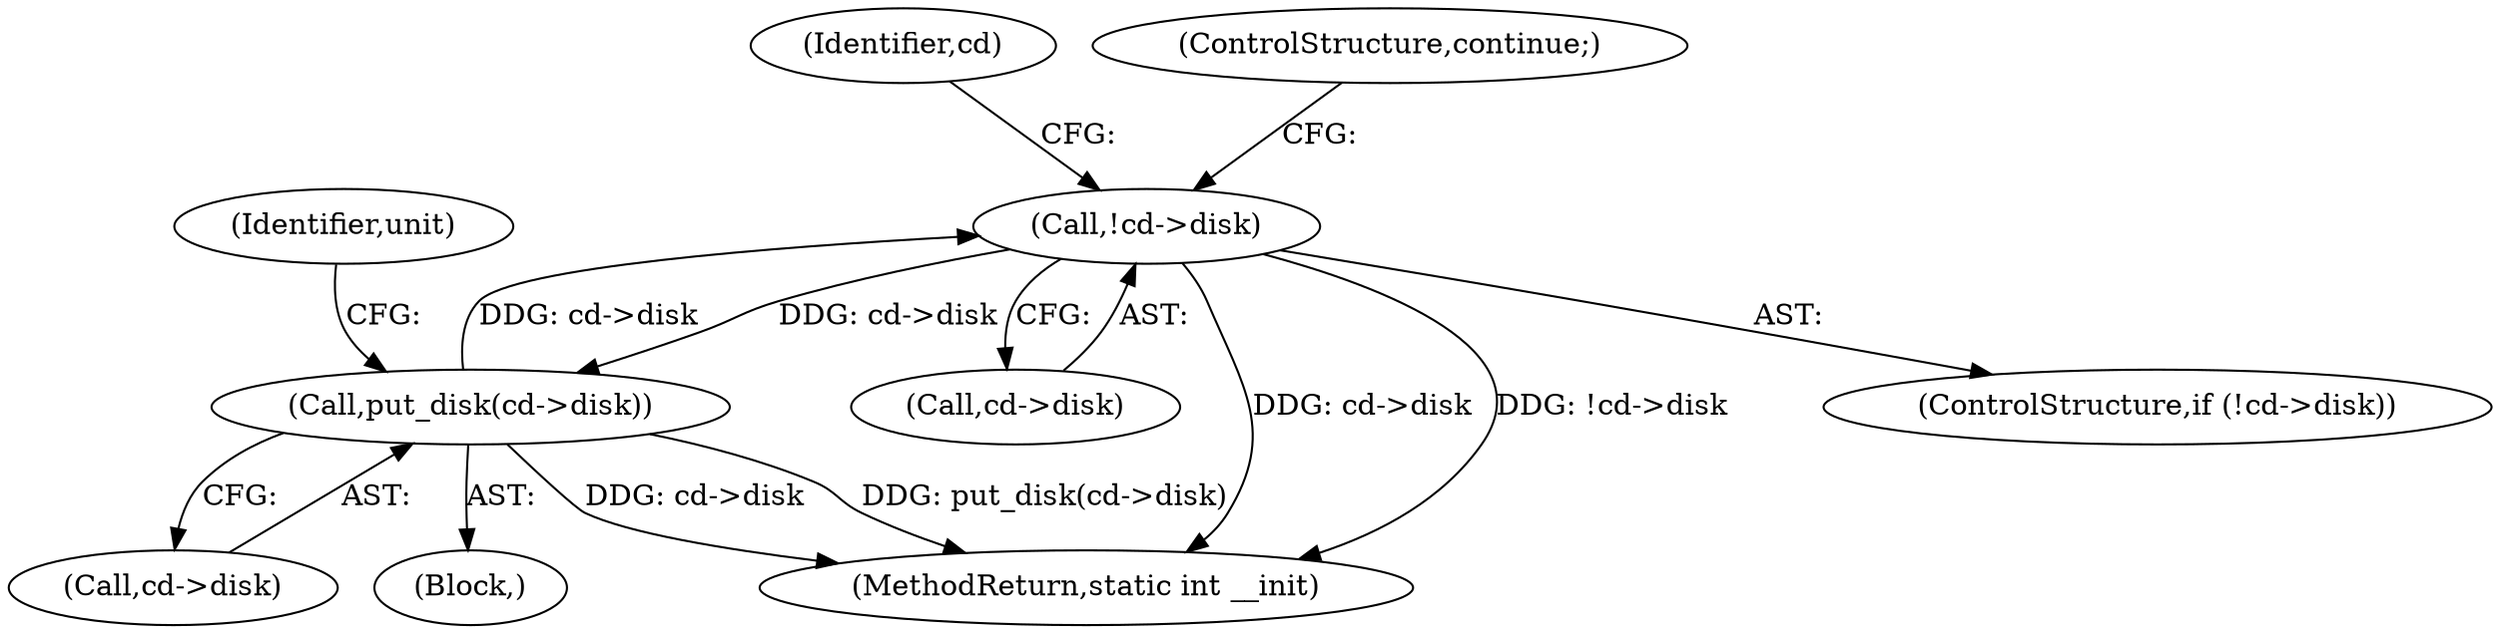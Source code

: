 digraph "0_linux_f0d1762554014ce0ae347b9f0d088f2c157c8c72_1@pointer" {
"1000141" [label="(Call,!cd->disk)"];
"1000157" [label="(Call,put_disk(cd->disk))"];
"1000141" [label="(Call,!cd->disk)"];
"1000141" [label="(Call,!cd->disk)"];
"1000142" [label="(Call,cd->disk)"];
"1000139" [label="(Block,)"];
"1000204" [label="(MethodReturn,static int __init)"];
"1000158" [label="(Call,cd->disk)"];
"1000136" [label="(Identifier,unit)"];
"1000157" [label="(Call,put_disk(cd->disk))"];
"1000140" [label="(ControlStructure,if (!cd->disk))"];
"1000149" [label="(Identifier,cd)"];
"1000145" [label="(ControlStructure,continue;)"];
"1000141" -> "1000140"  [label="AST: "];
"1000141" -> "1000142"  [label="CFG: "];
"1000142" -> "1000141"  [label="AST: "];
"1000145" -> "1000141"  [label="CFG: "];
"1000149" -> "1000141"  [label="CFG: "];
"1000141" -> "1000204"  [label="DDG: cd->disk"];
"1000141" -> "1000204"  [label="DDG: !cd->disk"];
"1000157" -> "1000141"  [label="DDG: cd->disk"];
"1000141" -> "1000157"  [label="DDG: cd->disk"];
"1000157" -> "1000139"  [label="AST: "];
"1000157" -> "1000158"  [label="CFG: "];
"1000158" -> "1000157"  [label="AST: "];
"1000136" -> "1000157"  [label="CFG: "];
"1000157" -> "1000204"  [label="DDG: put_disk(cd->disk)"];
"1000157" -> "1000204"  [label="DDG: cd->disk"];
}
